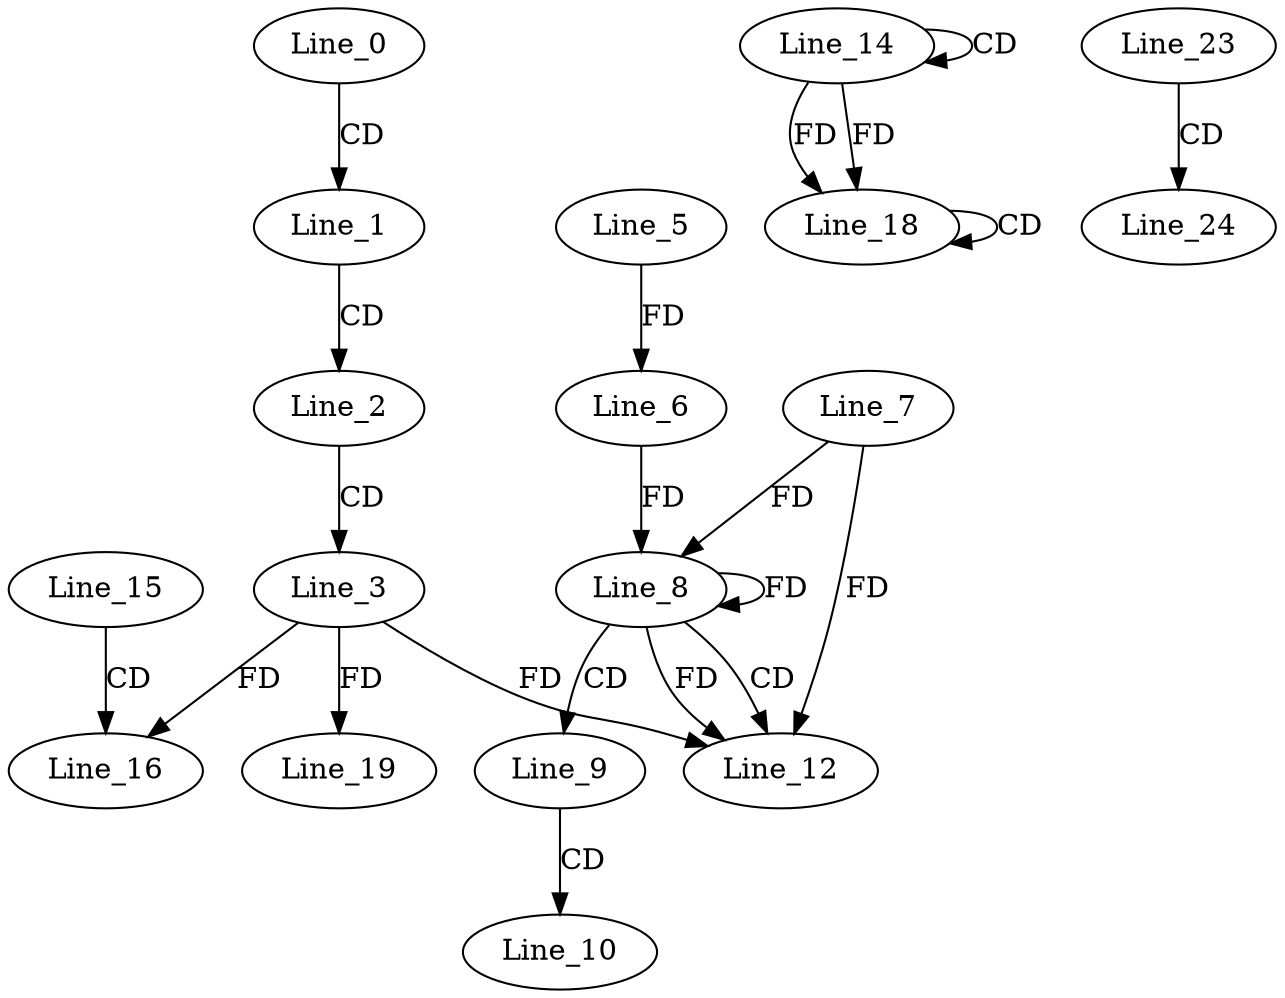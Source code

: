 digraph G {
  Line_0;
  Line_1;
  Line_2;
  Line_3;
  Line_5;
  Line_6;
  Line_8;
  Line_7;
  Line_8;
  Line_6;
  Line_8;
  Line_9;
  Line_10;
  Line_12;
  Line_14;
  Line_14;
  Line_15;
  Line_16;
  Line_16;
  Line_18;
  Line_18;
  Line_19;
  Line_23;
  Line_24;
  Line_0 -> Line_1 [ label="CD" ];
  Line_1 -> Line_2 [ label="CD" ];
  Line_2 -> Line_3 [ label="CD" ];
  Line_5 -> Line_6 [ label="FD" ];
  Line_8 -> Line_8 [ label="FD" ];
  Line_7 -> Line_8 [ label="FD" ];
  Line_6 -> Line_8 [ label="FD" ];
  Line_8 -> Line_9 [ label="CD" ];
  Line_9 -> Line_10 [ label="CD" ];
  Line_8 -> Line_12 [ label="CD" ];
  Line_3 -> Line_12 [ label="FD" ];
  Line_8 -> Line_12 [ label="FD" ];
  Line_7 -> Line_12 [ label="FD" ];
  Line_14 -> Line_14 [ label="CD" ];
  Line_15 -> Line_16 [ label="CD" ];
  Line_3 -> Line_16 [ label="FD" ];
  Line_14 -> Line_18 [ label="FD" ];
  Line_18 -> Line_18 [ label="CD" ];
  Line_14 -> Line_18 [ label="FD" ];
  Line_3 -> Line_19 [ label="FD" ];
  Line_23 -> Line_24 [ label="CD" ];
}
